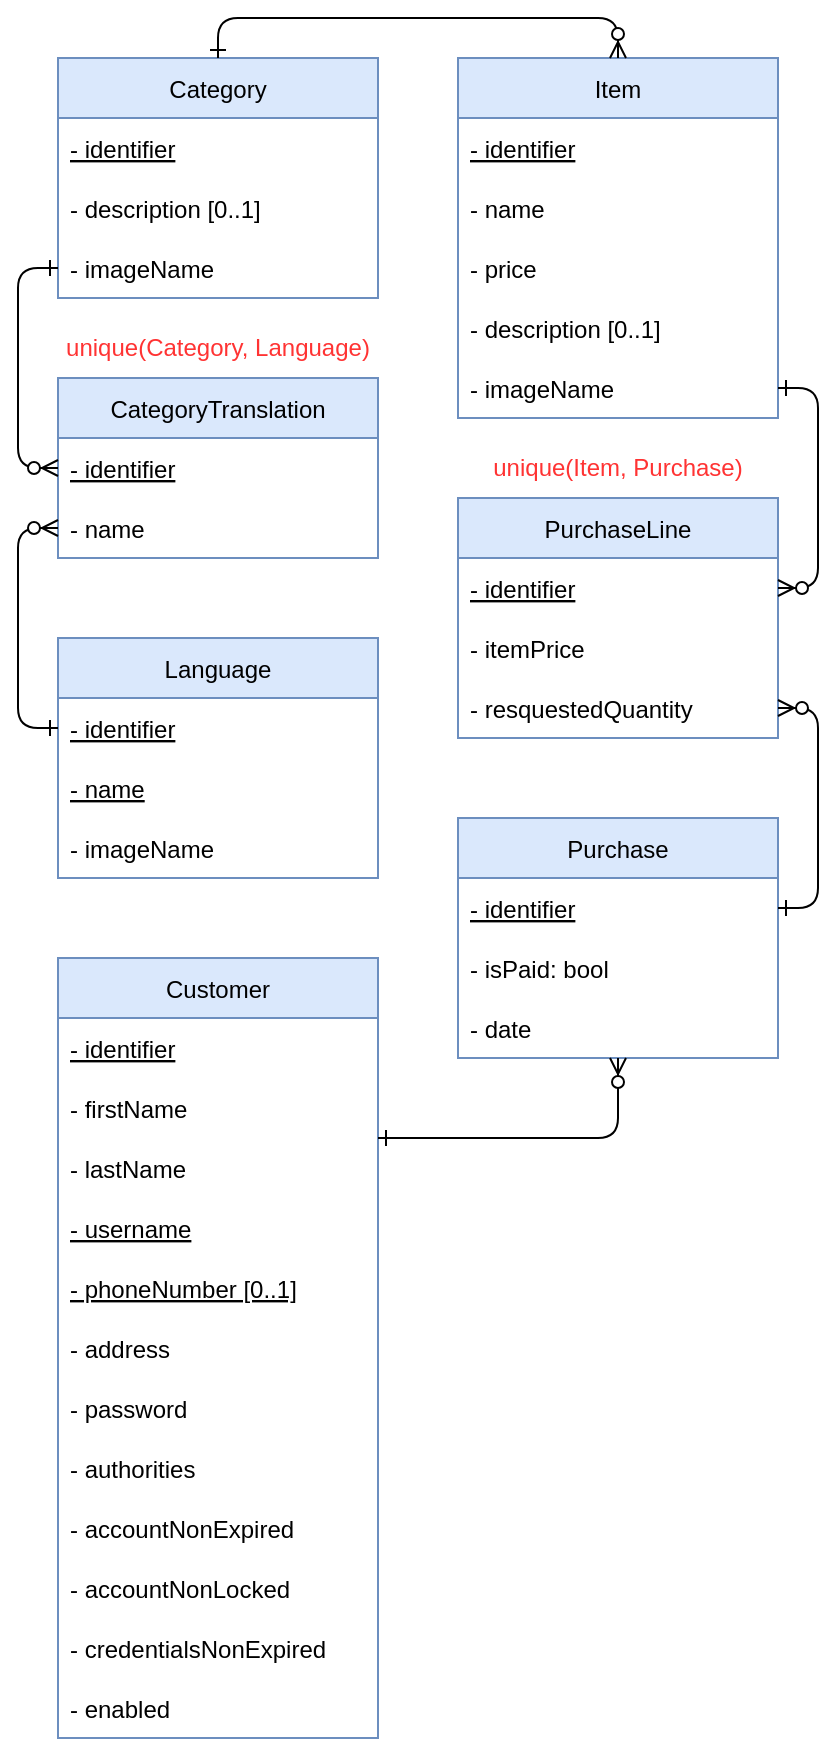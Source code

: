 <mxfile version="15.8.4" type="device"><diagram id="lzJmY7l2b-eOQXniCzm2" name="Page-1"><mxGraphModel dx="1818" dy="370" grid="1" gridSize="10" guides="1" tooltips="1" connect="1" arrows="1" fold="1" page="0" pageScale="1" pageWidth="827" pageHeight="1169" math="0" shadow="0"><root><mxCell id="0"/><mxCell id="1" parent="0"/><mxCell id="Xd9jglSwpIfeH9U_Y_R9-1" value="Item" style="swimlane;fontStyle=0;childLayout=stackLayout;horizontal=1;startSize=30;horizontalStack=0;resizeParent=1;resizeParentMax=0;resizeLast=0;collapsible=1;marginBottom=0;fillColor=#dae8fc;strokeColor=#6c8ebf;" parent="1" vertex="1"><mxGeometry x="-320" y="600" width="160" height="180" as="geometry"/></mxCell><mxCell id="LUrlCKD-67-zHRK2Y5U7-2" value="- identifier" style="text;strokeColor=none;fillColor=none;align=left;verticalAlign=middle;spacingLeft=4;spacingRight=4;overflow=hidden;points=[[0,0.5],[1,0.5]];portConstraint=eastwest;rotatable=0;fontStyle=4" parent="Xd9jglSwpIfeH9U_Y_R9-1" vertex="1"><mxGeometry y="30" width="160" height="30" as="geometry"/></mxCell><mxCell id="Xd9jglSwpIfeH9U_Y_R9-2" value="- name" style="text;strokeColor=none;fillColor=none;align=left;verticalAlign=middle;spacingLeft=4;spacingRight=4;overflow=hidden;points=[[0,0.5],[1,0.5]];portConstraint=eastwest;rotatable=0;" parent="Xd9jglSwpIfeH9U_Y_R9-1" vertex="1"><mxGeometry y="60" width="160" height="30" as="geometry"/></mxCell><mxCell id="Xd9jglSwpIfeH9U_Y_R9-23" value="- price" style="text;strokeColor=none;fillColor=none;align=left;verticalAlign=middle;spacingLeft=4;spacingRight=4;overflow=hidden;points=[[0,0.5],[1,0.5]];portConstraint=eastwest;rotatable=0;" parent="Xd9jglSwpIfeH9U_Y_R9-1" vertex="1"><mxGeometry y="90" width="160" height="30" as="geometry"/></mxCell><mxCell id="Xd9jglSwpIfeH9U_Y_R9-3" value="- description [0..1]" style="text;strokeColor=none;fillColor=none;align=left;verticalAlign=middle;spacingLeft=4;spacingRight=4;overflow=hidden;points=[[0,0.5],[1,0.5]];portConstraint=eastwest;rotatable=0;" parent="Xd9jglSwpIfeH9U_Y_R9-1" vertex="1"><mxGeometry y="120" width="160" height="30" as="geometry"/></mxCell><mxCell id="0BAxsSpTuQqm1KOPuoeG-5" value="- imageName" style="text;strokeColor=none;fillColor=none;align=left;verticalAlign=middle;spacingLeft=4;spacingRight=4;overflow=hidden;points=[[0,0.5],[1,0.5]];portConstraint=eastwest;rotatable=0;" vertex="1" parent="Xd9jglSwpIfeH9U_Y_R9-1"><mxGeometry y="150" width="160" height="30" as="geometry"/></mxCell><mxCell id="Xd9jglSwpIfeH9U_Y_R9-5" value="Category" style="swimlane;fontStyle=0;childLayout=stackLayout;horizontal=1;startSize=30;horizontalStack=0;resizeParent=1;resizeParentMax=0;resizeLast=0;collapsible=1;marginBottom=0;fillColor=#dae8fc;strokeColor=#6c8ebf;" parent="1" vertex="1"><mxGeometry x="-520" y="600" width="160" height="120" as="geometry"/></mxCell><mxCell id="Xd9jglSwpIfeH9U_Y_R9-6" value="- identifier" style="text;strokeColor=none;fillColor=none;align=left;verticalAlign=middle;spacingLeft=4;spacingRight=4;overflow=hidden;points=[[0,0.5],[1,0.5]];portConstraint=eastwest;rotatable=0;fontStyle=4" parent="Xd9jglSwpIfeH9U_Y_R9-5" vertex="1"><mxGeometry y="30" width="160" height="30" as="geometry"/></mxCell><mxCell id="0BAxsSpTuQqm1KOPuoeG-2" value="- description [0..1]" style="text;strokeColor=none;fillColor=none;align=left;verticalAlign=middle;spacingLeft=4;spacingRight=4;overflow=hidden;points=[[0,0.5],[1,0.5]];portConstraint=eastwest;rotatable=0;" vertex="1" parent="Xd9jglSwpIfeH9U_Y_R9-5"><mxGeometry y="60" width="160" height="30" as="geometry"/></mxCell><mxCell id="Xd9jglSwpIfeH9U_Y_R9-9" value="- imageName" style="text;strokeColor=none;fillColor=none;align=left;verticalAlign=middle;spacingLeft=4;spacingRight=4;overflow=hidden;points=[[0,0.5],[1,0.5]];portConstraint=eastwest;rotatable=0;" parent="Xd9jglSwpIfeH9U_Y_R9-5" vertex="1"><mxGeometry y="90" width="160" height="30" as="geometry"/></mxCell><mxCell id="Xd9jglSwpIfeH9U_Y_R9-10" value="PurchaseLine" style="swimlane;fontStyle=0;childLayout=stackLayout;horizontal=1;startSize=30;horizontalStack=0;resizeParent=1;resizeParentMax=0;resizeLast=0;collapsible=1;marginBottom=0;fillColor=#dae8fc;strokeColor=#6c8ebf;" parent="1" vertex="1"><mxGeometry x="-320" y="820" width="160" height="120" as="geometry"/></mxCell><mxCell id="Xd9jglSwpIfeH9U_Y_R9-11" value="- identifier" style="text;strokeColor=none;fillColor=none;align=left;verticalAlign=middle;spacingLeft=4;spacingRight=4;overflow=hidden;points=[[0,0.5],[1,0.5]];portConstraint=eastwest;rotatable=0;fontStyle=4" parent="Xd9jglSwpIfeH9U_Y_R9-10" vertex="1"><mxGeometry y="30" width="160" height="30" as="geometry"/></mxCell><mxCell id="7NSGMHwPduw4elgq_q8Z-3" value="- itemPrice" style="text;strokeColor=none;fillColor=none;align=left;verticalAlign=middle;spacingLeft=4;spacingRight=4;overflow=hidden;points=[[0,0.5],[1,0.5]];portConstraint=eastwest;rotatable=0;" parent="Xd9jglSwpIfeH9U_Y_R9-10" vertex="1"><mxGeometry y="60" width="160" height="30" as="geometry"/></mxCell><mxCell id="LUrlCKD-67-zHRK2Y5U7-7" value="- resquestedQuantity" style="text;strokeColor=none;fillColor=none;align=left;verticalAlign=middle;spacingLeft=4;spacingRight=4;overflow=hidden;points=[[0,0.5],[1,0.5]];portConstraint=eastwest;rotatable=0;" parent="Xd9jglSwpIfeH9U_Y_R9-10" vertex="1"><mxGeometry y="90" width="160" height="30" as="geometry"/></mxCell><mxCell id="Xd9jglSwpIfeH9U_Y_R9-14" value="Purchase" style="swimlane;fontStyle=0;childLayout=stackLayout;horizontal=1;startSize=30;horizontalStack=0;resizeParent=1;resizeParentMax=0;resizeLast=0;collapsible=1;marginBottom=0;fillColor=#dae8fc;strokeColor=#6c8ebf;" parent="1" vertex="1"><mxGeometry x="-320" y="980" width="160" height="120" as="geometry"/></mxCell><mxCell id="Xd9jglSwpIfeH9U_Y_R9-15" value="- identifier" style="text;strokeColor=none;fillColor=none;align=left;verticalAlign=middle;spacingLeft=4;spacingRight=4;overflow=hidden;points=[[0,0.5],[1,0.5]];portConstraint=eastwest;rotatable=0;fontStyle=4" parent="Xd9jglSwpIfeH9U_Y_R9-14" vertex="1"><mxGeometry y="30" width="160" height="30" as="geometry"/></mxCell><mxCell id="LUrlCKD-67-zHRK2Y5U7-5" value="- isPaid: bool" style="text;strokeColor=none;fillColor=none;align=left;verticalAlign=middle;spacingLeft=4;spacingRight=4;overflow=hidden;points=[[0,0.5],[1,0.5]];portConstraint=eastwest;rotatable=0;" parent="Xd9jglSwpIfeH9U_Y_R9-14" vertex="1"><mxGeometry y="60" width="160" height="30" as="geometry"/></mxCell><mxCell id="LUrlCKD-67-zHRK2Y5U7-6" value="- date" style="text;strokeColor=none;fillColor=none;align=left;verticalAlign=middle;spacingLeft=4;spacingRight=4;overflow=hidden;points=[[0,0.5],[1,0.5]];portConstraint=eastwest;rotatable=0;" parent="Xd9jglSwpIfeH9U_Y_R9-14" vertex="1"><mxGeometry y="90" width="160" height="30" as="geometry"/></mxCell><mxCell id="Xd9jglSwpIfeH9U_Y_R9-18" value="Customer" style="swimlane;fontStyle=0;childLayout=stackLayout;horizontal=1;startSize=30;horizontalStack=0;resizeParent=1;resizeParentMax=0;resizeLast=0;collapsible=1;marginBottom=0;fillColor=#dae8fc;strokeColor=#6c8ebf;" parent="1" vertex="1"><mxGeometry x="-520" y="1050" width="160" height="390" as="geometry"/></mxCell><mxCell id="LUrlCKD-67-zHRK2Y5U7-1" value="- identifier" style="text;strokeColor=none;fillColor=none;align=left;verticalAlign=middle;spacingLeft=4;spacingRight=4;overflow=hidden;points=[[0,0.5],[1,0.5]];portConstraint=eastwest;rotatable=0;fontStyle=4" parent="Xd9jglSwpIfeH9U_Y_R9-18" vertex="1"><mxGeometry y="30" width="160" height="30" as="geometry"/></mxCell><mxCell id="Xd9jglSwpIfeH9U_Y_R9-19" value="- firstName" style="text;strokeColor=none;fillColor=none;align=left;verticalAlign=middle;spacingLeft=4;spacingRight=4;overflow=hidden;points=[[0,0.5],[1,0.5]];portConstraint=eastwest;rotatable=0;" parent="Xd9jglSwpIfeH9U_Y_R9-18" vertex="1"><mxGeometry y="60" width="160" height="30" as="geometry"/></mxCell><mxCell id="Xd9jglSwpIfeH9U_Y_R9-20" value="- lastName" style="text;strokeColor=none;fillColor=none;align=left;verticalAlign=middle;spacingLeft=4;spacingRight=4;overflow=hidden;points=[[0,0.5],[1,0.5]];portConstraint=eastwest;rotatable=0;" parent="Xd9jglSwpIfeH9U_Y_R9-18" vertex="1"><mxGeometry y="90" width="160" height="30" as="geometry"/></mxCell><mxCell id="Xd9jglSwpIfeH9U_Y_R9-21" value="- username" style="text;strokeColor=none;fillColor=none;align=left;verticalAlign=middle;spacingLeft=4;spacingRight=4;overflow=hidden;points=[[0,0.5],[1,0.5]];portConstraint=eastwest;rotatable=0;fontStyle=4" parent="Xd9jglSwpIfeH9U_Y_R9-18" vertex="1"><mxGeometry y="120" width="160" height="30" as="geometry"/></mxCell><mxCell id="Xd9jglSwpIfeH9U_Y_R9-25" value="- phoneNumber [0..1]" style="text;strokeColor=none;fillColor=none;align=left;verticalAlign=middle;spacingLeft=4;spacingRight=4;overflow=hidden;points=[[0,0.5],[1,0.5]];portConstraint=eastwest;rotatable=0;fontStyle=4" parent="Xd9jglSwpIfeH9U_Y_R9-18" vertex="1"><mxGeometry y="150" width="160" height="30" as="geometry"/></mxCell><mxCell id="Xd9jglSwpIfeH9U_Y_R9-26" value="- address" style="text;strokeColor=none;fillColor=none;align=left;verticalAlign=middle;spacingLeft=4;spacingRight=4;overflow=hidden;points=[[0,0.5],[1,0.5]];portConstraint=eastwest;rotatable=0;" parent="Xd9jglSwpIfeH9U_Y_R9-18" vertex="1"><mxGeometry y="180" width="160" height="30" as="geometry"/></mxCell><mxCell id="Xd9jglSwpIfeH9U_Y_R9-27" value="- password" style="text;strokeColor=none;fillColor=none;align=left;verticalAlign=middle;spacingLeft=4;spacingRight=4;overflow=hidden;points=[[0,0.5],[1,0.5]];portConstraint=eastwest;rotatable=0;" parent="Xd9jglSwpIfeH9U_Y_R9-18" vertex="1"><mxGeometry y="210" width="160" height="30" as="geometry"/></mxCell><mxCell id="0BAxsSpTuQqm1KOPuoeG-6" value="- authorities" style="text;strokeColor=none;fillColor=none;align=left;verticalAlign=middle;spacingLeft=4;spacingRight=4;overflow=hidden;points=[[0,0.5],[1,0.5]];portConstraint=eastwest;rotatable=0;" vertex="1" parent="Xd9jglSwpIfeH9U_Y_R9-18"><mxGeometry y="240" width="160" height="30" as="geometry"/></mxCell><mxCell id="0BAxsSpTuQqm1KOPuoeG-7" value="- accountNonExpired" style="text;strokeColor=none;fillColor=none;align=left;verticalAlign=middle;spacingLeft=4;spacingRight=4;overflow=hidden;points=[[0,0.5],[1,0.5]];portConstraint=eastwest;rotatable=0;" vertex="1" parent="Xd9jglSwpIfeH9U_Y_R9-18"><mxGeometry y="270" width="160" height="30" as="geometry"/></mxCell><mxCell id="0BAxsSpTuQqm1KOPuoeG-8" value="- accountNonLocked" style="text;strokeColor=none;fillColor=none;align=left;verticalAlign=middle;spacingLeft=4;spacingRight=4;overflow=hidden;points=[[0,0.5],[1,0.5]];portConstraint=eastwest;rotatable=0;" vertex="1" parent="Xd9jglSwpIfeH9U_Y_R9-18"><mxGeometry y="300" width="160" height="30" as="geometry"/></mxCell><mxCell id="0BAxsSpTuQqm1KOPuoeG-9" value="- credentialsNonExpired" style="text;strokeColor=none;fillColor=none;align=left;verticalAlign=middle;spacingLeft=4;spacingRight=4;overflow=hidden;points=[[0,0.5],[1,0.5]];portConstraint=eastwest;rotatable=0;" vertex="1" parent="Xd9jglSwpIfeH9U_Y_R9-18"><mxGeometry y="330" width="160" height="30" as="geometry"/></mxCell><mxCell id="0BAxsSpTuQqm1KOPuoeG-10" value="- enabled" style="text;strokeColor=none;fillColor=none;align=left;verticalAlign=middle;spacingLeft=4;spacingRight=4;overflow=hidden;points=[[0,0.5],[1,0.5]];portConstraint=eastwest;rotatable=0;" vertex="1" parent="Xd9jglSwpIfeH9U_Y_R9-18"><mxGeometry y="360" width="160" height="30" as="geometry"/></mxCell><mxCell id="Xd9jglSwpIfeH9U_Y_R9-37" value="" style="edgeStyle=elbowEdgeStyle;fontSize=12;html=1;endArrow=ERone;rounded=1;endFill=0;startArrow=ERzeroToMany;startFill=1;elbow=vertical;" parent="1" source="LUrlCKD-67-zHRK2Y5U7-6" target="Xd9jglSwpIfeH9U_Y_R9-18" edge="1"><mxGeometry width="100" height="100" relative="1" as="geometry"><mxPoint x="380" y="490" as="sourcePoint"/><mxPoint x="480" y="390" as="targetPoint"/><Array as="points"><mxPoint x="-240" y="1140"/><mxPoint x="-200" y="1160"/><mxPoint x="-300" y="1240"/><mxPoint x="-330" y="1185"/><mxPoint x="-320" y="1140"/><mxPoint x="-270" y="1210"/><mxPoint x="-320" y="1160"/><mxPoint x="-320" y="1100"/><mxPoint x="-330" y="1090"/><mxPoint x="-320" y="1100"/><mxPoint x="-330" y="1100"/><mxPoint x="-320" y="1090"/></Array></mxGeometry></mxCell><mxCell id="LUrlCKD-67-zHRK2Y5U7-9" value="" style="edgeStyle=elbowEdgeStyle;fontSize=12;html=1;endArrow=ERzeroToMany;startArrow=ERone;rounded=1;startFill=0;elbow=vertical;exitX=1;exitY=0.5;exitDx=0;exitDy=0;" parent="1" source="0BAxsSpTuQqm1KOPuoeG-5" target="Xd9jglSwpIfeH9U_Y_R9-11" edge="1"><mxGeometry width="100" height="100" relative="1" as="geometry"><mxPoint x="-190" y="370" as="sourcePoint"/><mxPoint x="-90" y="270" as="targetPoint"/><Array as="points"><mxPoint x="-140" y="780"/><mxPoint x="-120" y="780"/><mxPoint x="-140" y="810"/><mxPoint x="-120" y="790"/><mxPoint x="-240" y="790"/><mxPoint x="-120" y="790"/></Array></mxGeometry></mxCell><mxCell id="LUrlCKD-67-zHRK2Y5U7-10" value="" style="edgeStyle=elbowEdgeStyle;fontSize=12;html=1;endArrow=ERzeroToMany;startArrow=ERone;rounded=1;startFill=0;" parent="1" source="Xd9jglSwpIfeH9U_Y_R9-15" target="LUrlCKD-67-zHRK2Y5U7-7" edge="1"><mxGeometry width="100" height="100" relative="1" as="geometry"><mxPoint x="-200" y="350" as="sourcePoint"/><mxPoint x="-100" y="250" as="targetPoint"/><Array as="points"><mxPoint x="-140" y="950"/><mxPoint x="-120" y="970"/><mxPoint x="-140" y="990"/><mxPoint x="-130" y="970"/><mxPoint x="-120" y="990"/><mxPoint x="-100" y="975"/></Array></mxGeometry></mxCell><mxCell id="LUrlCKD-67-zHRK2Y5U7-12" value="Language" style="swimlane;fontStyle=0;childLayout=stackLayout;horizontal=1;startSize=30;horizontalStack=0;resizeParent=1;resizeParentMax=0;resizeLast=0;collapsible=1;marginBottom=0;fillColor=#dae8fc;strokeColor=#6c8ebf;" parent="1" vertex="1"><mxGeometry x="-520" y="890" width="160" height="120" as="geometry"/></mxCell><mxCell id="LUrlCKD-67-zHRK2Y5U7-13" value="- identifier" style="text;strokeColor=none;fillColor=none;align=left;verticalAlign=middle;spacingLeft=4;spacingRight=4;overflow=hidden;points=[[0,0.5],[1,0.5]];portConstraint=eastwest;rotatable=0;fontStyle=4" parent="LUrlCKD-67-zHRK2Y5U7-12" vertex="1"><mxGeometry y="30" width="160" height="30" as="geometry"/></mxCell><mxCell id="0BAxsSpTuQqm1KOPuoeG-3" value="- name" style="text;strokeColor=none;fillColor=none;align=left;verticalAlign=middle;spacingLeft=4;spacingRight=4;overflow=hidden;points=[[0,0.5],[1,0.5]];portConstraint=eastwest;rotatable=0;fontStyle=4" vertex="1" parent="LUrlCKD-67-zHRK2Y5U7-12"><mxGeometry y="60" width="160" height="30" as="geometry"/></mxCell><mxCell id="LUrlCKD-67-zHRK2Y5U7-29" value="- imageName" style="text;strokeColor=none;fillColor=none;align=left;verticalAlign=middle;spacingLeft=4;spacingRight=4;overflow=hidden;points=[[0,0.5],[1,0.5]];portConstraint=eastwest;rotatable=0;fontStyle=0" parent="LUrlCKD-67-zHRK2Y5U7-12" vertex="1"><mxGeometry y="90" width="160" height="30" as="geometry"/></mxCell><mxCell id="LUrlCKD-67-zHRK2Y5U7-18" value="CategoryTranslation" style="swimlane;fontStyle=0;childLayout=stackLayout;horizontal=1;startSize=30;horizontalStack=0;resizeParent=1;resizeParentMax=0;resizeLast=0;collapsible=1;marginBottom=0;fillColor=#dae8fc;strokeColor=#6c8ebf;" parent="1" vertex="1"><mxGeometry x="-520" y="760" width="160" height="90" as="geometry"/></mxCell><mxCell id="7NSGMHwPduw4elgq_q8Z-1" value="- identifier" style="text;strokeColor=none;fillColor=none;align=left;verticalAlign=middle;spacingLeft=4;spacingRight=4;overflow=hidden;points=[[0,0.5],[1,0.5]];portConstraint=eastwest;rotatable=0;fontStyle=4" parent="LUrlCKD-67-zHRK2Y5U7-18" vertex="1"><mxGeometry y="30" width="160" height="30" as="geometry"/></mxCell><mxCell id="LUrlCKD-67-zHRK2Y5U7-22" value="- name" style="text;strokeColor=none;fillColor=none;align=left;verticalAlign=middle;spacingLeft=4;spacingRight=4;overflow=hidden;points=[[0,0.5],[1,0.5]];portConstraint=eastwest;rotatable=0;fontStyle=0" parent="LUrlCKD-67-zHRK2Y5U7-18" vertex="1"><mxGeometry y="60" width="160" height="30" as="geometry"/></mxCell><mxCell id="LUrlCKD-67-zHRK2Y5U7-23" value="" style="edgeStyle=elbowEdgeStyle;fontSize=12;html=1;endArrow=ERzeroToMany;startArrow=ERone;rounded=1;startFill=0;" parent="1" source="Xd9jglSwpIfeH9U_Y_R9-9" target="LUrlCKD-67-zHRK2Y5U7-18" edge="1"><mxGeometry width="100" height="100" relative="1" as="geometry"><mxPoint x="-350" y="320" as="sourcePoint"/><mxPoint x="-250" y="220" as="targetPoint"/><Array as="points"><mxPoint x="-540" y="730"/><mxPoint x="-560" y="740"/><mxPoint x="-440" y="730"/><mxPoint x="-510" y="730"/><mxPoint x="-440" y="720"/><mxPoint x="-560" y="740"/><mxPoint x="-440" y="720"/><mxPoint x="-40" y="770"/><mxPoint x="-50" y="780"/></Array></mxGeometry></mxCell><mxCell id="LUrlCKD-67-zHRK2Y5U7-26" value="" style="edgeStyle=elbowEdgeStyle;fontSize=12;html=1;endArrow=ERzeroToMany;startArrow=ERone;rounded=1;startFill=0;" parent="1" source="LUrlCKD-67-zHRK2Y5U7-13" target="LUrlCKD-67-zHRK2Y5U7-22" edge="1"><mxGeometry width="100" height="100" relative="1" as="geometry"><mxPoint x="-100" y="420" as="sourcePoint"/><mxPoint y="320" as="targetPoint"/><Array as="points"><mxPoint x="-540" y="880"/><mxPoint x="-550" y="900"/><mxPoint x="-440" y="910"/><mxPoint x="-490" y="890"/><mxPoint x="-560" y="890"/><mxPoint x="270" y="770"/><mxPoint x="250" y="780"/><mxPoint x="260" y="785"/><mxPoint x="260" y="803"/><mxPoint x="-440" y="910"/><mxPoint x="-450" y="905"/></Array></mxGeometry></mxCell><mxCell id="LUrlCKD-67-zHRK2Y5U7-28" value="" style="edgeStyle=elbowEdgeStyle;fontSize=12;html=1;endArrow=ERzeroToMany;startArrow=ERone;rounded=1;startFill=0;exitX=0.5;exitY=0;exitDx=0;exitDy=0;" parent="1" source="Xd9jglSwpIfeH9U_Y_R9-5" target="Xd9jglSwpIfeH9U_Y_R9-1" edge="1"><mxGeometry width="100" height="100" relative="1" as="geometry"><mxPoint x="-180" y="450" as="sourcePoint"/><mxPoint x="-80" y="350" as="targetPoint"/><Array as="points"><mxPoint x="-330" y="580"/><mxPoint x="-350" y="560"/><mxPoint x="-380" y="580"/><mxPoint x="-330" y="650"/><mxPoint x="-330" y="660"/><mxPoint x="-310" y="650"/></Array></mxGeometry></mxCell><mxCell id="7NSGMHwPduw4elgq_q8Z-4" value="&lt;font color=&quot;#ff3333&quot;&gt;unique(&lt;/font&gt;&lt;span style=&quot;color: rgb(255 , 51 , 51)&quot;&gt;Category, Language&lt;/span&gt;&lt;font color=&quot;#ff3333&quot;&gt;)&lt;/font&gt;" style="text;html=1;strokeColor=none;fillColor=none;align=center;verticalAlign=middle;whiteSpace=wrap;rounded=0;" parent="1" vertex="1"><mxGeometry x="-520" y="730" width="160" height="30" as="geometry"/></mxCell><mxCell id="7NSGMHwPduw4elgq_q8Z-6" value="&lt;font color=&quot;#ff3333&quot;&gt;unique(&lt;/font&gt;&lt;span style=&quot;color: rgb(255 , 51 , 51)&quot;&gt;Item, Purchase&lt;/span&gt;&lt;font color=&quot;#ff3333&quot;&gt;)&lt;/font&gt;" style="text;html=1;strokeColor=none;fillColor=none;align=center;verticalAlign=middle;whiteSpace=wrap;rounded=0;" parent="1" vertex="1"><mxGeometry x="-320" y="790" width="160" height="30" as="geometry"/></mxCell></root></mxGraphModel></diagram></mxfile>
